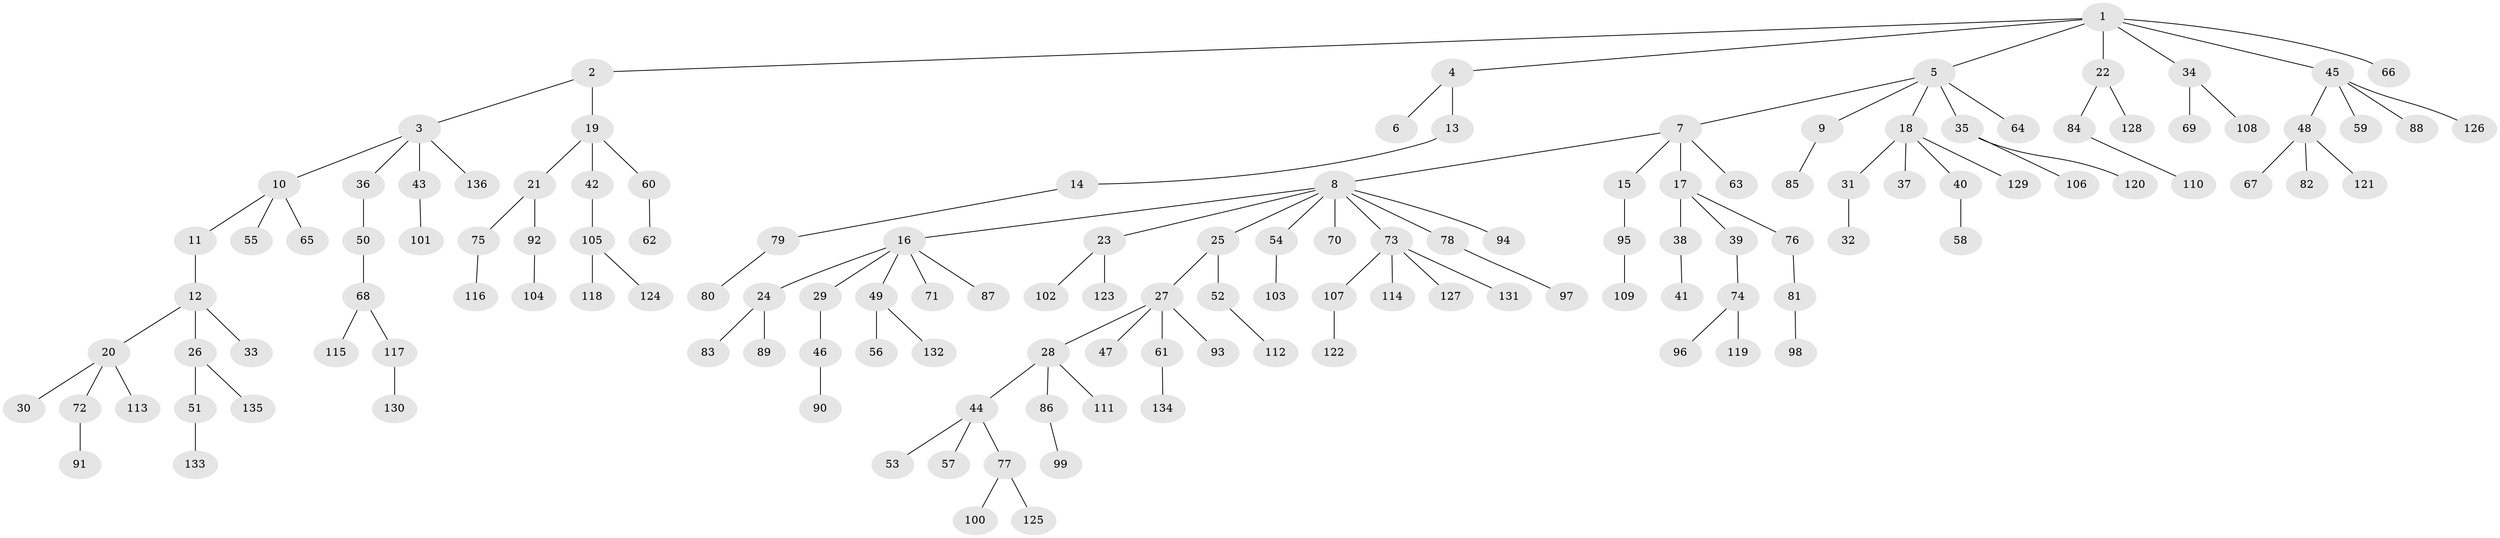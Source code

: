 // Generated by graph-tools (version 1.1) at 2025/15/03/09/25 04:15:34]
// undirected, 136 vertices, 135 edges
graph export_dot {
graph [start="1"]
  node [color=gray90,style=filled];
  1;
  2;
  3;
  4;
  5;
  6;
  7;
  8;
  9;
  10;
  11;
  12;
  13;
  14;
  15;
  16;
  17;
  18;
  19;
  20;
  21;
  22;
  23;
  24;
  25;
  26;
  27;
  28;
  29;
  30;
  31;
  32;
  33;
  34;
  35;
  36;
  37;
  38;
  39;
  40;
  41;
  42;
  43;
  44;
  45;
  46;
  47;
  48;
  49;
  50;
  51;
  52;
  53;
  54;
  55;
  56;
  57;
  58;
  59;
  60;
  61;
  62;
  63;
  64;
  65;
  66;
  67;
  68;
  69;
  70;
  71;
  72;
  73;
  74;
  75;
  76;
  77;
  78;
  79;
  80;
  81;
  82;
  83;
  84;
  85;
  86;
  87;
  88;
  89;
  90;
  91;
  92;
  93;
  94;
  95;
  96;
  97;
  98;
  99;
  100;
  101;
  102;
  103;
  104;
  105;
  106;
  107;
  108;
  109;
  110;
  111;
  112;
  113;
  114;
  115;
  116;
  117;
  118;
  119;
  120;
  121;
  122;
  123;
  124;
  125;
  126;
  127;
  128;
  129;
  130;
  131;
  132;
  133;
  134;
  135;
  136;
  1 -- 2;
  1 -- 4;
  1 -- 5;
  1 -- 22;
  1 -- 34;
  1 -- 45;
  1 -- 66;
  2 -- 3;
  2 -- 19;
  3 -- 10;
  3 -- 36;
  3 -- 43;
  3 -- 136;
  4 -- 6;
  4 -- 13;
  5 -- 7;
  5 -- 9;
  5 -- 18;
  5 -- 35;
  5 -- 64;
  7 -- 8;
  7 -- 15;
  7 -- 17;
  7 -- 63;
  8 -- 16;
  8 -- 23;
  8 -- 25;
  8 -- 54;
  8 -- 70;
  8 -- 73;
  8 -- 78;
  8 -- 94;
  9 -- 85;
  10 -- 11;
  10 -- 55;
  10 -- 65;
  11 -- 12;
  12 -- 20;
  12 -- 26;
  12 -- 33;
  13 -- 14;
  14 -- 79;
  15 -- 95;
  16 -- 24;
  16 -- 29;
  16 -- 49;
  16 -- 71;
  16 -- 87;
  17 -- 38;
  17 -- 39;
  17 -- 76;
  18 -- 31;
  18 -- 37;
  18 -- 40;
  18 -- 129;
  19 -- 21;
  19 -- 42;
  19 -- 60;
  20 -- 30;
  20 -- 72;
  20 -- 113;
  21 -- 75;
  21 -- 92;
  22 -- 84;
  22 -- 128;
  23 -- 102;
  23 -- 123;
  24 -- 83;
  24 -- 89;
  25 -- 27;
  25 -- 52;
  26 -- 51;
  26 -- 135;
  27 -- 28;
  27 -- 47;
  27 -- 61;
  27 -- 93;
  28 -- 44;
  28 -- 86;
  28 -- 111;
  29 -- 46;
  31 -- 32;
  34 -- 69;
  34 -- 108;
  35 -- 106;
  35 -- 120;
  36 -- 50;
  38 -- 41;
  39 -- 74;
  40 -- 58;
  42 -- 105;
  43 -- 101;
  44 -- 53;
  44 -- 57;
  44 -- 77;
  45 -- 48;
  45 -- 59;
  45 -- 88;
  45 -- 126;
  46 -- 90;
  48 -- 67;
  48 -- 82;
  48 -- 121;
  49 -- 56;
  49 -- 132;
  50 -- 68;
  51 -- 133;
  52 -- 112;
  54 -- 103;
  60 -- 62;
  61 -- 134;
  68 -- 115;
  68 -- 117;
  72 -- 91;
  73 -- 107;
  73 -- 114;
  73 -- 127;
  73 -- 131;
  74 -- 96;
  74 -- 119;
  75 -- 116;
  76 -- 81;
  77 -- 100;
  77 -- 125;
  78 -- 97;
  79 -- 80;
  81 -- 98;
  84 -- 110;
  86 -- 99;
  92 -- 104;
  95 -- 109;
  105 -- 118;
  105 -- 124;
  107 -- 122;
  117 -- 130;
}
